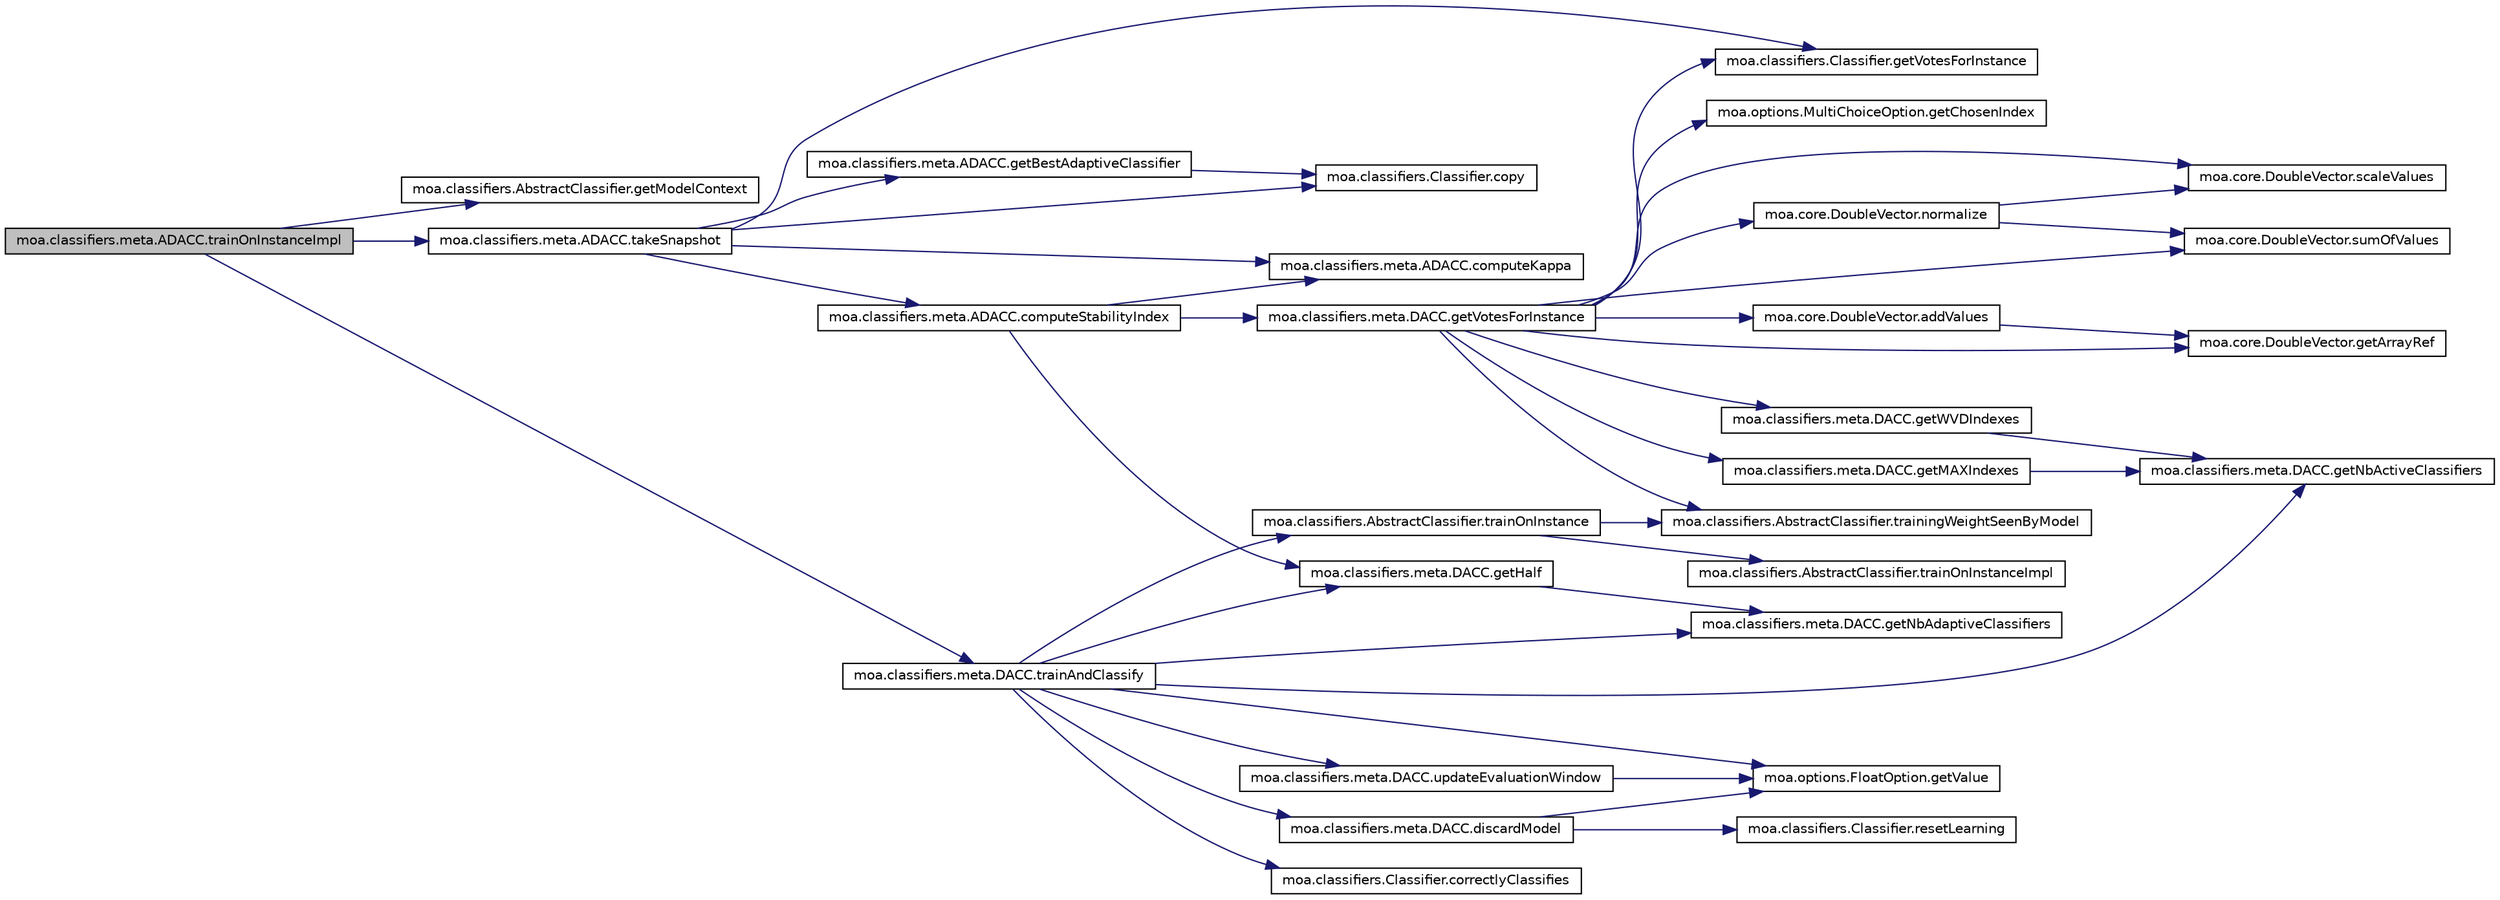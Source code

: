 digraph G
{
  edge [fontname="Helvetica",fontsize="10",labelfontname="Helvetica",labelfontsize="10"];
  node [fontname="Helvetica",fontsize="10",shape=record];
  rankdir=LR;
  Node1 [label="moa.classifiers.meta.ADACC.trainOnInstanceImpl",height=0.2,width=0.4,color="black", fillcolor="grey75", style="filled" fontcolor="black"];
  Node1 -> Node2 [color="midnightblue",fontsize="10",style="solid",fontname="Helvetica"];
  Node2 [label="moa.classifiers.AbstractClassifier.getModelContext",height=0.2,width=0.4,color="black", fillcolor="white", style="filled",URL="$classmoa_1_1classifiers_1_1AbstractClassifier.html#a832f7f624c34b64e890c29f6fbeec19b",tooltip="Gets the reference to the header of the data stream."];
  Node1 -> Node3 [color="midnightblue",fontsize="10",style="solid",fontname="Helvetica"];
  Node3 [label="moa.classifiers.meta.ADACC.takeSnapshot",height=0.2,width=0.4,color="black", fillcolor="white", style="filled",URL="$classmoa_1_1classifiers_1_1meta_1_1ADACC.html#a3689b1cc035b176acc6da2e1434bd12c",tooltip="If the environment is stable enough, take a snapshot (a copy) of the best adaptive..."];
  Node3 -> Node4 [color="midnightblue",fontsize="10",style="solid",fontname="Helvetica"];
  Node4 [label="moa.classifiers.meta.ADACC.computeKappa",height=0.2,width=0.4,color="black", fillcolor="white", style="filled",URL="$classmoa_1_1classifiers_1_1meta_1_1ADACC.html#aa9c504ec5b8c77251798e1ec2303b0bc",tooltip="Returns the kappa statistics, a statistical measure of agreement in the predictions..."];
  Node3 -> Node5 [color="midnightblue",fontsize="10",style="solid",fontname="Helvetica"];
  Node5 [label="moa.classifiers.meta.ADACC.computeStabilityIndex",height=0.2,width=0.4,color="black", fillcolor="white", style="filled",URL="$classmoa_1_1classifiers_1_1meta_1_1ADACC.html#a90af489cdb600df1e064cf9709d6ec3c",tooltip="Returns the stability index of the adaptive ensemble of classifiers."];
  Node5 -> Node4 [color="midnightblue",fontsize="10",style="solid",fontname="Helvetica"];
  Node5 -> Node6 [color="midnightblue",fontsize="10",style="solid",fontname="Helvetica"];
  Node6 [label="moa.classifiers.meta.DACC.getHalf",height=0.2,width=0.4,color="black", fillcolor="white", style="filled",URL="$classmoa_1_1classifiers_1_1meta_1_1DACC.html#a389ab0280ca9867802adca462d97114e",tooltip="Returns the best (or worst) half of classifiers in the adaptive ensemble."];
  Node6 -> Node7 [color="midnightblue",fontsize="10",style="solid",fontname="Helvetica"];
  Node7 [label="moa.classifiers.meta.DACC.getNbAdaptiveClassifiers",height=0.2,width=0.4,color="black", fillcolor="white", style="filled",URL="$classmoa_1_1classifiers_1_1meta_1_1DACC.html#a7ef02a33bdd764f2750b25a38c1dc996",tooltip="Returns the number of adaptive classifiers in the ensemble which excludes the static..."];
  Node5 -> Node8 [color="midnightblue",fontsize="10",style="solid",fontname="Helvetica"];
  Node8 [label="moa.classifiers.meta.DACC.getVotesForInstance",height=0.2,width=0.4,color="black", fillcolor="white", style="filled",URL="$classmoa_1_1classifiers_1_1meta_1_1DACC.html#a98e1d9e368b0f8f97435e27bf4593083",tooltip="Predicts the class memberships for a given instance."];
  Node8 -> Node9 [color="midnightblue",fontsize="10",style="solid",fontname="Helvetica"];
  Node9 [label="moa.core.DoubleVector.addValues",height=0.2,width=0.4,color="black", fillcolor="white", style="filled",URL="$classmoa_1_1core_1_1DoubleVector.html#a23e127ea53ce786c62c35d14f5b7b878"];
  Node9 -> Node10 [color="midnightblue",fontsize="10",style="solid",fontname="Helvetica"];
  Node10 [label="moa.core.DoubleVector.getArrayRef",height=0.2,width=0.4,color="black", fillcolor="white", style="filled",URL="$classmoa_1_1core_1_1DoubleVector.html#a0cd86df680113a943ebb8fcf60819ece"];
  Node8 -> Node10 [color="midnightblue",fontsize="10",style="solid",fontname="Helvetica"];
  Node8 -> Node11 [color="midnightblue",fontsize="10",style="solid",fontname="Helvetica"];
  Node11 [label="moa.options.MultiChoiceOption.getChosenIndex",height=0.2,width=0.4,color="black", fillcolor="white", style="filled",URL="$classmoa_1_1options_1_1MultiChoiceOption.html#a5272693a1a0a9f89e135673a6d247dda"];
  Node8 -> Node12 [color="midnightblue",fontsize="10",style="solid",fontname="Helvetica"];
  Node12 [label="moa.classifiers.meta.DACC.getMAXIndexes",height=0.2,width=0.4,color="black", fillcolor="white", style="filled",URL="$classmoa_1_1classifiers_1_1meta_1_1DACC.html#ad830eb635b00c528fc3ca92918d7b0ba",tooltip="Returns the classifiers that vote for the final prediction when the MAX combination..."];
  Node12 -> Node13 [color="midnightblue",fontsize="10",style="solid",fontname="Helvetica"];
  Node13 [label="moa.classifiers.meta.DACC.getNbActiveClassifiers",height=0.2,width=0.4,color="black", fillcolor="white", style="filled",URL="$classmoa_1_1classifiers_1_1meta_1_1DACC.html#a55bb8c305911d5e5c327ad90e3386851",tooltip="Returns the number of classifiers used for prediction which includes the adaptive..."];
  Node8 -> Node14 [color="midnightblue",fontsize="10",style="solid",fontname="Helvetica"];
  Node14 [label="moa.classifiers.Classifier.getVotesForInstance",height=0.2,width=0.4,color="black", fillcolor="white", style="filled",URL="$interfacemoa_1_1classifiers_1_1Classifier.html#a0933ed1199c2b16a8eb8186dabf9a8f9",tooltip="Predicts the class memberships for a given instance."];
  Node8 -> Node15 [color="midnightblue",fontsize="10",style="solid",fontname="Helvetica"];
  Node15 [label="moa.classifiers.meta.DACC.getWVDIndexes",height=0.2,width=0.4,color="black", fillcolor="white", style="filled",URL="$classmoa_1_1classifiers_1_1meta_1_1DACC.html#a4b39c9394a35b77ff18011b2217e390e",tooltip="Returns the classifiers that vote for the final prediction when the WVD combination..."];
  Node15 -> Node13 [color="midnightblue",fontsize="10",style="solid",fontname="Helvetica"];
  Node8 -> Node16 [color="midnightblue",fontsize="10",style="solid",fontname="Helvetica"];
  Node16 [label="moa.core.DoubleVector.normalize",height=0.2,width=0.4,color="black", fillcolor="white", style="filled",URL="$classmoa_1_1core_1_1DoubleVector.html#a5c1ca3a089253b5e9bddbe6b9109be98"];
  Node16 -> Node17 [color="midnightblue",fontsize="10",style="solid",fontname="Helvetica"];
  Node17 [label="moa.core.DoubleVector.scaleValues",height=0.2,width=0.4,color="black", fillcolor="white", style="filled",URL="$classmoa_1_1core_1_1DoubleVector.html#adcc64b699e7e480763be5a71529d23a3"];
  Node16 -> Node18 [color="midnightblue",fontsize="10",style="solid",fontname="Helvetica"];
  Node18 [label="moa.core.DoubleVector.sumOfValues",height=0.2,width=0.4,color="black", fillcolor="white", style="filled",URL="$classmoa_1_1core_1_1DoubleVector.html#acafa367bb17b33b844486adfa1b2780a"];
  Node8 -> Node17 [color="midnightblue",fontsize="10",style="solid",fontname="Helvetica"];
  Node8 -> Node18 [color="midnightblue",fontsize="10",style="solid",fontname="Helvetica"];
  Node8 -> Node19 [color="midnightblue",fontsize="10",style="solid",fontname="Helvetica"];
  Node19 [label="moa.classifiers.AbstractClassifier.trainingWeightSeenByModel",height=0.2,width=0.4,color="black", fillcolor="white", style="filled",URL="$classmoa_1_1classifiers_1_1AbstractClassifier.html#af50c85f56d8192f9cf56e621a835b00c",tooltip="Gets the sum of the weights of the instances that have been used by this classifier..."];
  Node3 -> Node20 [color="midnightblue",fontsize="10",style="solid",fontname="Helvetica"];
  Node20 [label="moa.classifiers.Classifier.copy",height=0.2,width=0.4,color="black", fillcolor="white", style="filled",URL="$interfacemoa_1_1classifiers_1_1Classifier.html#af50dcec23ecb34c1bd141d0d389bdb59",tooltip="Produces a copy of this classifier."];
  Node3 -> Node21 [color="midnightblue",fontsize="10",style="solid",fontname="Helvetica"];
  Node21 [label="moa.classifiers.meta.ADACC.getBestAdaptiveClassifier",height=0.2,width=0.4,color="black", fillcolor="white", style="filled",URL="$classmoa_1_1classifiers_1_1meta_1_1ADACC.html#afcf08d6239b69b30000b4c359635abd7",tooltip="Returns the adaptive classifier with the highest weight."];
  Node21 -> Node20 [color="midnightblue",fontsize="10",style="solid",fontname="Helvetica"];
  Node3 -> Node14 [color="midnightblue",fontsize="10",style="solid",fontname="Helvetica"];
  Node1 -> Node22 [color="midnightblue",fontsize="10",style="solid",fontname="Helvetica"];
  Node22 [label="moa.classifiers.meta.DACC.trainAndClassify",height=0.2,width=0.4,color="black", fillcolor="white", style="filled",URL="$classmoa_1_1classifiers_1_1meta_1_1DACC.html#aeb1bb224682626d5c6b9b3812c269291",tooltip="Receives a training instance from the stream and updates the adaptive classifiers..."];
  Node22 -> Node23 [color="midnightblue",fontsize="10",style="solid",fontname="Helvetica"];
  Node23 [label="moa.classifiers.Classifier.correctlyClassifies",height=0.2,width=0.4,color="black", fillcolor="white", style="filled",URL="$interfacemoa_1_1classifiers_1_1Classifier.html#a8348b4106e79422d3dec0a1857d402f3",tooltip="Gets whether this classifier correctly classifies an instance."];
  Node22 -> Node24 [color="midnightblue",fontsize="10",style="solid",fontname="Helvetica"];
  Node24 [label="moa.classifiers.meta.DACC.discardModel",height=0.2,width=0.4,color="black", fillcolor="white", style="filled",URL="$classmoa_1_1classifiers_1_1meta_1_1DACC.html#a94ebd59ce6ef93b8705628f74d927b28",tooltip="Resets a classifier in the ensemble."];
  Node24 -> Node25 [color="midnightblue",fontsize="10",style="solid",fontname="Helvetica"];
  Node25 [label="moa.options.FloatOption.getValue",height=0.2,width=0.4,color="black", fillcolor="white", style="filled",URL="$classmoa_1_1options_1_1FloatOption.html#a0e606a62f4ece232aa8f8cb04bb7f1cf"];
  Node24 -> Node26 [color="midnightblue",fontsize="10",style="solid",fontname="Helvetica"];
  Node26 [label="moa.classifiers.Classifier.resetLearning",height=0.2,width=0.4,color="black", fillcolor="white", style="filled",URL="$interfacemoa_1_1classifiers_1_1Classifier.html#a0cb1a2820196bc5e2a95b05a0b6666f0",tooltip="Resets this classifier."];
  Node22 -> Node6 [color="midnightblue",fontsize="10",style="solid",fontname="Helvetica"];
  Node22 -> Node13 [color="midnightblue",fontsize="10",style="solid",fontname="Helvetica"];
  Node22 -> Node7 [color="midnightblue",fontsize="10",style="solid",fontname="Helvetica"];
  Node22 -> Node25 [color="midnightblue",fontsize="10",style="solid",fontname="Helvetica"];
  Node22 -> Node27 [color="midnightblue",fontsize="10",style="solid",fontname="Helvetica"];
  Node27 [label="moa.classifiers.AbstractClassifier.trainOnInstance",height=0.2,width=0.4,color="black", fillcolor="white", style="filled",URL="$classmoa_1_1classifiers_1_1AbstractClassifier.html#a5604757bcbc1b7716aa519f7ed2cf448",tooltip="Trains this classifier incrementally using the given instance."];
  Node27 -> Node19 [color="midnightblue",fontsize="10",style="solid",fontname="Helvetica"];
  Node27 -> Node28 [color="midnightblue",fontsize="10",style="solid",fontname="Helvetica"];
  Node28 [label="moa.classifiers.AbstractClassifier.trainOnInstanceImpl",height=0.2,width=0.4,color="black", fillcolor="white", style="filled",URL="$classmoa_1_1classifiers_1_1AbstractClassifier.html#aceb24d2ddeab386f2ecead6e3c0d3543",tooltip="Trains this classifier incrementally using the given instance."];
  Node22 -> Node29 [color="midnightblue",fontsize="10",style="solid",fontname="Helvetica"];
  Node29 [label="moa.classifiers.meta.DACC.updateEvaluationWindow",height=0.2,width=0.4,color="black", fillcolor="white", style="filled",URL="$classmoa_1_1classifiers_1_1meta_1_1DACC.html#a1d70365bb8e464d73a0c0c9f4b6e3706",tooltip="Updates the evaluation window of a classifier and returns the updated weight value..."];
  Node29 -> Node25 [color="midnightblue",fontsize="10",style="solid",fontname="Helvetica"];
}
